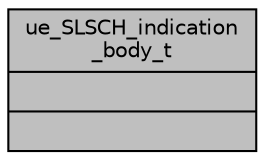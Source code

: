 digraph "ue_SLSCH_indication_body_t"
{
 // LATEX_PDF_SIZE
  edge [fontname="Helvetica",fontsize="10",labelfontname="Helvetica",labelfontsize="10"];
  node [fontname="Helvetica",fontsize="10",shape=record];
  Node1 [label="{ue_SLSCH_indication\l_body_t\n||}",height=0.2,width=0.4,color="black", fillcolor="grey75", style="filled", fontcolor="black",tooltip=" "];
}
